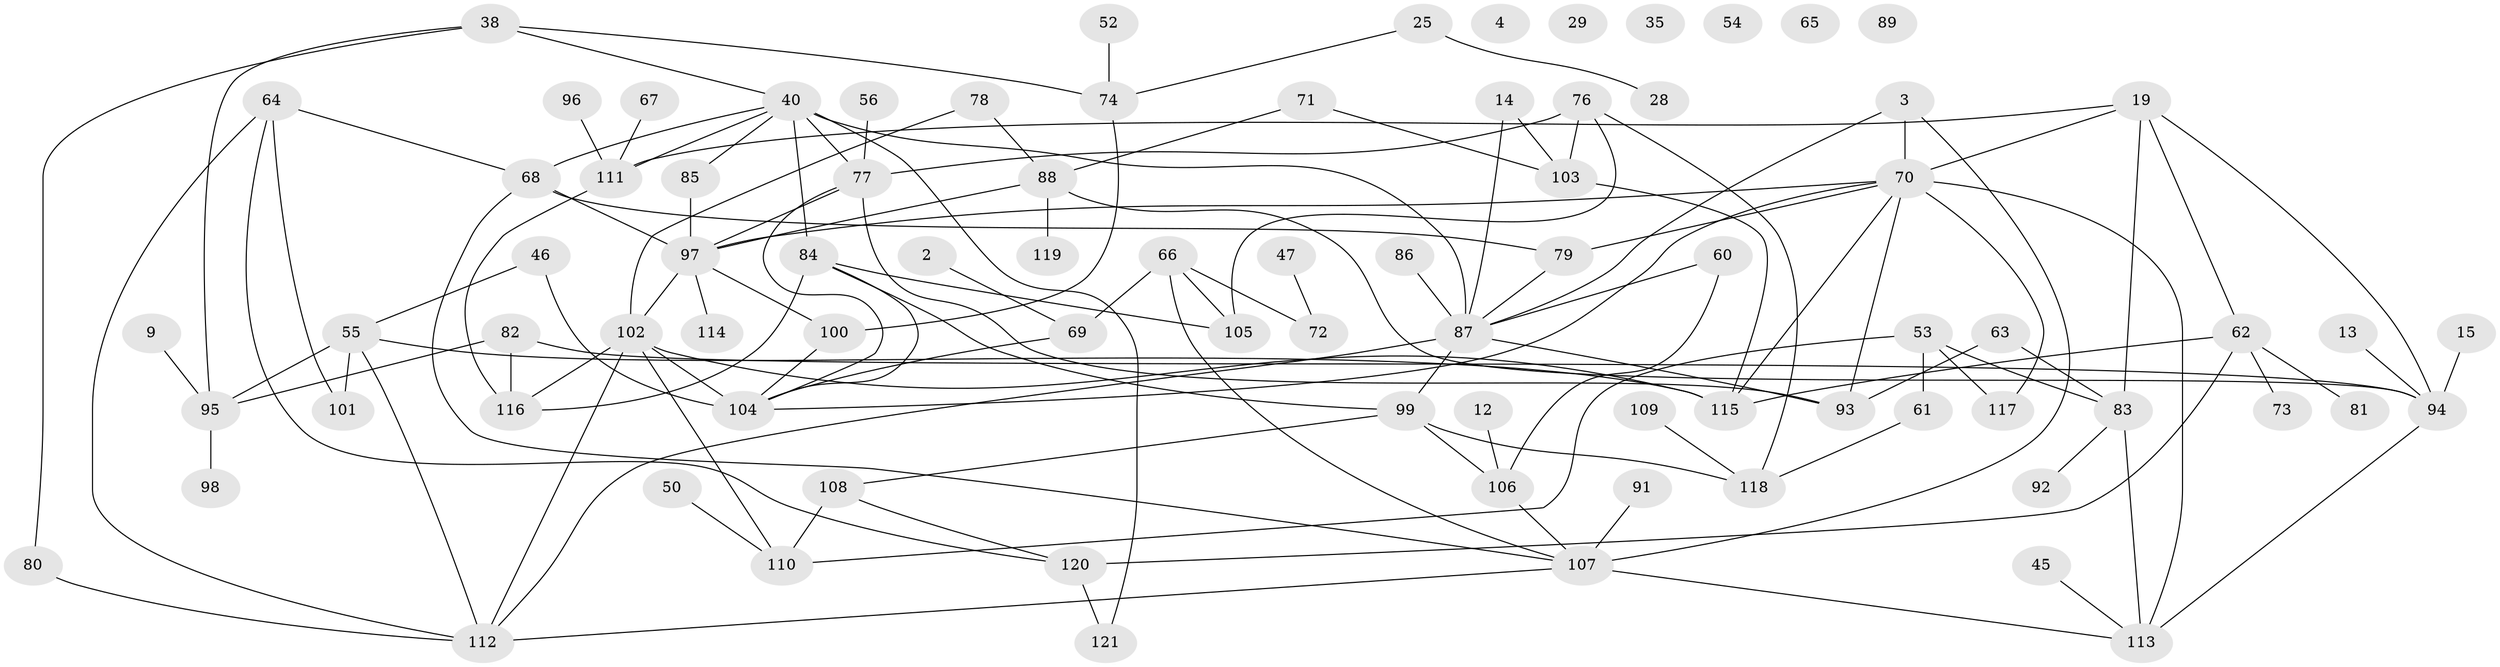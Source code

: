 // original degree distribution, {4: 0.1322314049586777, 1: 0.19008264462809918, 3: 0.2396694214876033, 0: 0.049586776859504134, 2: 0.2066115702479339, 7: 0.008264462809917356, 11: 0.008264462809917356, 5: 0.09917355371900827, 6: 0.049586776859504134, 8: 0.01652892561983471}
// Generated by graph-tools (version 1.1) at 2025/43/03/04/25 21:43:32]
// undirected, 84 vertices, 128 edges
graph export_dot {
graph [start="1"]
  node [color=gray90,style=filled];
  2;
  3;
  4;
  9;
  12;
  13;
  14;
  15;
  19;
  25;
  28;
  29;
  35;
  38;
  40 [super="+7+21+26"];
  45;
  46 [super="+44"];
  47;
  50;
  52;
  53 [super="+34"];
  54;
  55 [super="+41"];
  56;
  60;
  61;
  62;
  63;
  64;
  65;
  66;
  67;
  68 [super="+8+37"];
  69 [super="+58"];
  70 [super="+10+57"];
  71;
  72;
  73;
  74;
  76 [super="+59"];
  77 [super="+22"];
  78;
  79 [super="+31"];
  80;
  81;
  82;
  83 [super="+43"];
  84;
  85;
  86;
  87 [super="+17"];
  88 [super="+32"];
  89;
  91;
  92;
  93 [super="+18"];
  94 [super="+1"];
  95 [super="+11"];
  96;
  97 [super="+90"];
  98;
  99;
  100;
  101;
  102 [super="+23"];
  103;
  104 [super="+27+75+36"];
  105;
  106;
  107;
  108;
  109;
  110;
  111 [super="+24"];
  112 [super="+49"];
  113 [super="+33"];
  114;
  115 [super="+51"];
  116;
  117;
  118 [super="+48"];
  119;
  120 [super="+20"];
  121;
  2 -- 69;
  3 -- 70;
  3 -- 107;
  3 -- 87;
  9 -- 95;
  12 -- 106;
  13 -- 94;
  14 -- 87;
  14 -- 103;
  15 -- 94;
  19 -- 62;
  19 -- 94;
  19 -- 70;
  19 -- 111;
  19 -- 83;
  25 -- 28;
  25 -- 74;
  38 -- 74;
  38 -- 80;
  38 -- 40;
  38 -- 95;
  40 -- 84;
  40 -- 85;
  40 -- 111;
  40 -- 68;
  40 -- 121;
  40 -- 77;
  40 -- 87 [weight=2];
  45 -- 113 [weight=2];
  46 -- 104;
  46 -- 55;
  47 -- 72;
  50 -- 110;
  52 -- 74;
  53 -- 61;
  53 -- 117;
  53 -- 110;
  53 -- 83;
  55 -- 95;
  55 -- 101;
  55 -- 115;
  55 -- 112 [weight=2];
  56 -- 77;
  60 -- 87;
  60 -- 106;
  61 -- 118;
  62 -- 73;
  62 -- 81;
  62 -- 115;
  62 -- 120 [weight=2];
  63 -- 83;
  63 -- 93;
  64 -- 101;
  64 -- 112;
  64 -- 120;
  64 -- 68;
  66 -- 69 [weight=2];
  66 -- 72;
  66 -- 105;
  66 -- 107;
  67 -- 111;
  68 -- 79;
  68 -- 97;
  68 -- 107;
  69 -- 104;
  70 -- 113 [weight=3];
  70 -- 97;
  70 -- 104 [weight=2];
  70 -- 117;
  70 -- 93;
  70 -- 79;
  70 -- 115;
  71 -- 88;
  71 -- 103;
  74 -- 100;
  76 -- 103;
  76 -- 105;
  76 -- 77;
  76 -- 118;
  77 -- 93;
  77 -- 104;
  77 -- 97;
  78 -- 102;
  78 -- 88;
  79 -- 87;
  80 -- 112;
  82 -- 116;
  82 -- 94;
  82 -- 95;
  83 -- 113;
  83 -- 92;
  84 -- 99;
  84 -- 105;
  84 -- 116;
  84 -- 104;
  85 -- 97;
  86 -- 87;
  87 -- 99;
  87 -- 112 [weight=2];
  87 -- 93;
  88 -- 94;
  88 -- 97;
  88 -- 119;
  91 -- 107;
  94 -- 113 [weight=2];
  95 -- 98;
  96 -- 111;
  97 -- 100;
  97 -- 114;
  97 -- 102;
  99 -- 106;
  99 -- 108;
  99 -- 118;
  100 -- 104;
  102 -- 104 [weight=2];
  102 -- 110;
  102 -- 116;
  102 -- 112;
  102 -- 115;
  103 -- 115;
  106 -- 107;
  107 -- 113 [weight=2];
  107 -- 112;
  108 -- 110;
  108 -- 120;
  109 -- 118;
  111 -- 116;
  120 -- 121;
}
